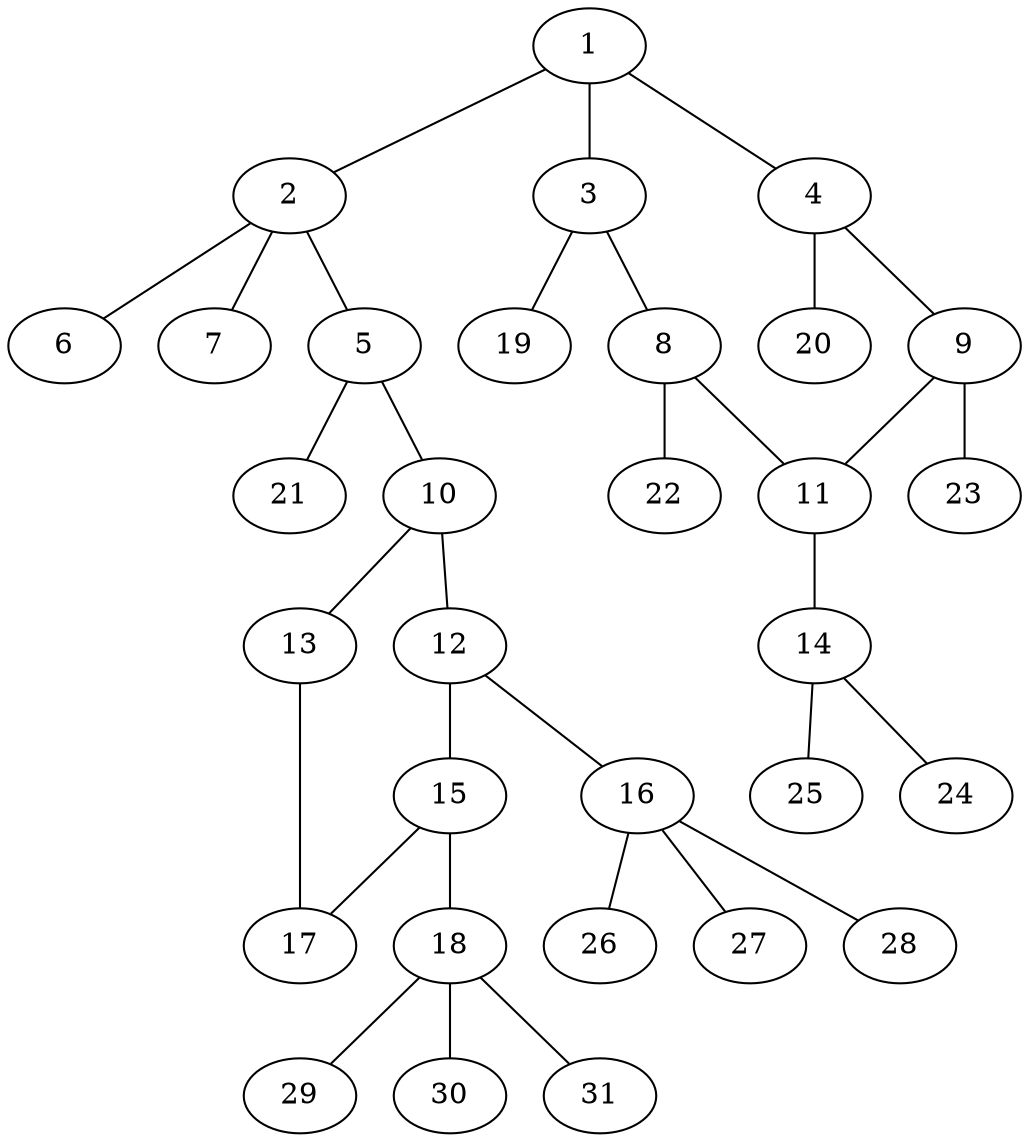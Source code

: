 graph molecule_727 {
	1	 [chem=C];
	2	 [chem=S];
	1 -- 2	 [valence=1];
	3	 [chem=C];
	1 -- 3	 [valence=2];
	4	 [chem=C];
	1 -- 4	 [valence=1];
	5	 [chem=N];
	2 -- 5	 [valence=1];
	6	 [chem=O];
	2 -- 6	 [valence=2];
	7	 [chem=O];
	2 -- 7	 [valence=2];
	8	 [chem=C];
	3 -- 8	 [valence=1];
	19	 [chem=H];
	3 -- 19	 [valence=1];
	9	 [chem=C];
	4 -- 9	 [valence=2];
	20	 [chem=H];
	4 -- 20	 [valence=1];
	10	 [chem=C];
	5 -- 10	 [valence=1];
	21	 [chem=H];
	5 -- 21	 [valence=1];
	11	 [chem=C];
	8 -- 11	 [valence=2];
	22	 [chem=H];
	8 -- 22	 [valence=1];
	9 -- 11	 [valence=1];
	23	 [chem=H];
	9 -- 23	 [valence=1];
	12	 [chem=C];
	10 -- 12	 [valence=2];
	13	 [chem=O];
	10 -- 13	 [valence=1];
	14	 [chem=N];
	11 -- 14	 [valence=1];
	15	 [chem=C];
	12 -- 15	 [valence=1];
	16	 [chem=C];
	12 -- 16	 [valence=1];
	17	 [chem=N];
	13 -- 17	 [valence=1];
	24	 [chem=H];
	14 -- 24	 [valence=1];
	25	 [chem=H];
	14 -- 25	 [valence=1];
	15 -- 17	 [valence=2];
	18	 [chem=C];
	15 -- 18	 [valence=1];
	26	 [chem=H];
	16 -- 26	 [valence=1];
	27	 [chem=H];
	16 -- 27	 [valence=1];
	28	 [chem=H];
	16 -- 28	 [valence=1];
	29	 [chem=H];
	18 -- 29	 [valence=1];
	30	 [chem=H];
	18 -- 30	 [valence=1];
	31	 [chem=H];
	18 -- 31	 [valence=1];
}
